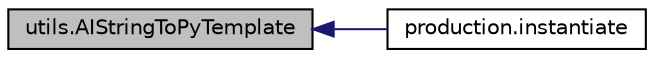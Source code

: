 digraph "utils.AIStringToPyTemplate"
{
  edge [fontname="Helvetica",fontsize="10",labelfontname="Helvetica",labelfontsize="10"];
  node [fontname="Helvetica",fontsize="10",shape=record];
  rankdir="LR";
  Node1 [label="utils.AIStringToPyTemplate",height=0.2,width=0.4,color="black", fillcolor="grey75", style="filled", fontcolor="black"];
  Node1 -> Node2 [dir="back",color="midnightblue",fontsize="10",style="solid",fontname="Helvetica"];
  Node2 [label="production.instantiate",height=0.2,width=0.4,color="black", fillcolor="white", style="filled",URL="$namespaceproduction.html#a010fe1af862244071801e839df05b6f2"];
}
